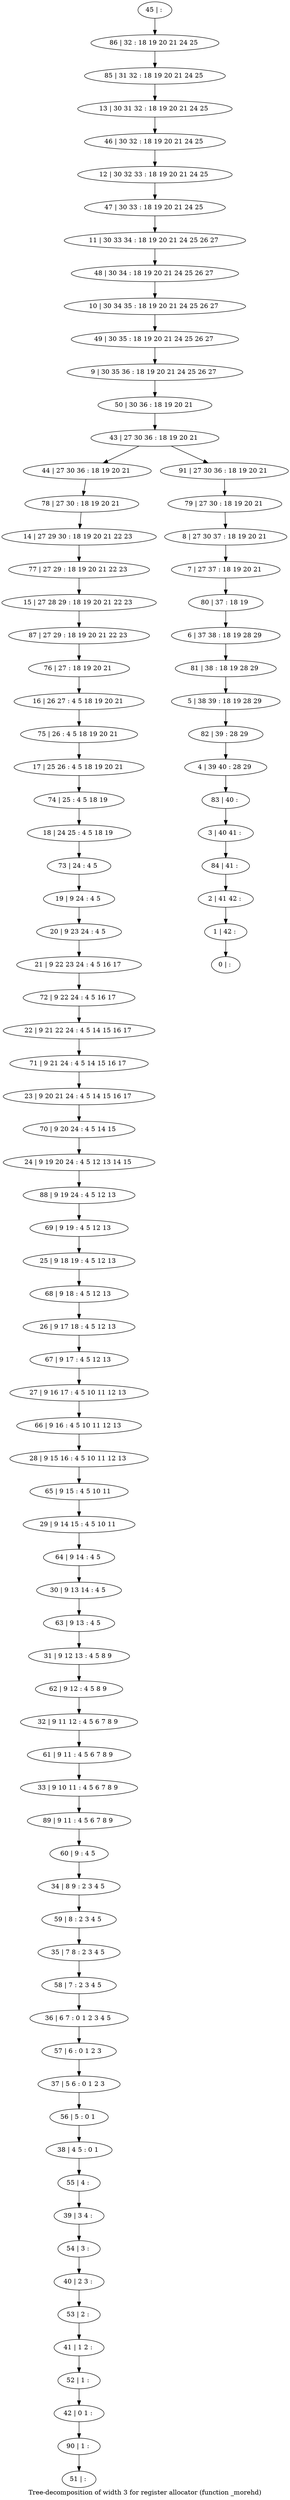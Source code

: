 digraph G {
graph [label="Tree-decomposition of width 3 for register allocator (function _morehd)"]
0[label="0 | : "];
1[label="1 | 42 : "];
2[label="2 | 41 42 : "];
3[label="3 | 40 41 : "];
4[label="4 | 39 40 : 28 29 "];
5[label="5 | 38 39 : 18 19 28 29 "];
6[label="6 | 37 38 : 18 19 28 29 "];
7[label="7 | 27 37 : 18 19 20 21 "];
8[label="8 | 27 30 37 : 18 19 20 21 "];
9[label="9 | 30 35 36 : 18 19 20 21 24 25 26 27 "];
10[label="10 | 30 34 35 : 18 19 20 21 24 25 26 27 "];
11[label="11 | 30 33 34 : 18 19 20 21 24 25 26 27 "];
12[label="12 | 30 32 33 : 18 19 20 21 24 25 "];
13[label="13 | 30 31 32 : 18 19 20 21 24 25 "];
14[label="14 | 27 29 30 : 18 19 20 21 22 23 "];
15[label="15 | 27 28 29 : 18 19 20 21 22 23 "];
16[label="16 | 26 27 : 4 5 18 19 20 21 "];
17[label="17 | 25 26 : 4 5 18 19 20 21 "];
18[label="18 | 24 25 : 4 5 18 19 "];
19[label="19 | 9 24 : 4 5 "];
20[label="20 | 9 23 24 : 4 5 "];
21[label="21 | 9 22 23 24 : 4 5 16 17 "];
22[label="22 | 9 21 22 24 : 4 5 14 15 16 17 "];
23[label="23 | 9 20 21 24 : 4 5 14 15 16 17 "];
24[label="24 | 9 19 20 24 : 4 5 12 13 14 15 "];
25[label="25 | 9 18 19 : 4 5 12 13 "];
26[label="26 | 9 17 18 : 4 5 12 13 "];
27[label="27 | 9 16 17 : 4 5 10 11 12 13 "];
28[label="28 | 9 15 16 : 4 5 10 11 12 13 "];
29[label="29 | 9 14 15 : 4 5 10 11 "];
30[label="30 | 9 13 14 : 4 5 "];
31[label="31 | 9 12 13 : 4 5 8 9 "];
32[label="32 | 9 11 12 : 4 5 6 7 8 9 "];
33[label="33 | 9 10 11 : 4 5 6 7 8 9 "];
34[label="34 | 8 9 : 2 3 4 5 "];
35[label="35 | 7 8 : 2 3 4 5 "];
36[label="36 | 6 7 : 0 1 2 3 4 5 "];
37[label="37 | 5 6 : 0 1 2 3 "];
38[label="38 | 4 5 : 0 1 "];
39[label="39 | 3 4 : "];
40[label="40 | 2 3 : "];
41[label="41 | 1 2 : "];
42[label="42 | 0 1 : "];
43[label="43 | 27 30 36 : 18 19 20 21 "];
44[label="44 | 27 30 36 : 18 19 20 21 "];
45[label="45 | : "];
46[label="46 | 30 32 : 18 19 20 21 24 25 "];
47[label="47 | 30 33 : 18 19 20 21 24 25 "];
48[label="48 | 30 34 : 18 19 20 21 24 25 26 27 "];
49[label="49 | 30 35 : 18 19 20 21 24 25 26 27 "];
50[label="50 | 30 36 : 18 19 20 21 "];
51[label="51 | : "];
52[label="52 | 1 : "];
53[label="53 | 2 : "];
54[label="54 | 3 : "];
55[label="55 | 4 : "];
56[label="56 | 5 : 0 1 "];
57[label="57 | 6 : 0 1 2 3 "];
58[label="58 | 7 : 2 3 4 5 "];
59[label="59 | 8 : 2 3 4 5 "];
60[label="60 | 9 : 4 5 "];
61[label="61 | 9 11 : 4 5 6 7 8 9 "];
62[label="62 | 9 12 : 4 5 8 9 "];
63[label="63 | 9 13 : 4 5 "];
64[label="64 | 9 14 : 4 5 "];
65[label="65 | 9 15 : 4 5 10 11 "];
66[label="66 | 9 16 : 4 5 10 11 12 13 "];
67[label="67 | 9 17 : 4 5 12 13 "];
68[label="68 | 9 18 : 4 5 12 13 "];
69[label="69 | 9 19 : 4 5 12 13 "];
70[label="70 | 9 20 24 : 4 5 14 15 "];
71[label="71 | 9 21 24 : 4 5 14 15 16 17 "];
72[label="72 | 9 22 24 : 4 5 16 17 "];
73[label="73 | 24 : 4 5 "];
74[label="74 | 25 : 4 5 18 19 "];
75[label="75 | 26 : 4 5 18 19 20 21 "];
76[label="76 | 27 : 18 19 20 21 "];
77[label="77 | 27 29 : 18 19 20 21 22 23 "];
78[label="78 | 27 30 : 18 19 20 21 "];
79[label="79 | 27 30 : 18 19 20 21 "];
80[label="80 | 37 : 18 19 "];
81[label="81 | 38 : 18 19 28 29 "];
82[label="82 | 39 : 28 29 "];
83[label="83 | 40 : "];
84[label="84 | 41 : "];
85[label="85 | 31 32 : 18 19 20 21 24 25 "];
86[label="86 | 32 : 18 19 20 21 24 25 "];
87[label="87 | 27 29 : 18 19 20 21 22 23 "];
88[label="88 | 9 19 24 : 4 5 12 13 "];
89[label="89 | 9 11 : 4 5 6 7 8 9 "];
90[label="90 | 1 : "];
91[label="91 | 27 30 36 : 18 19 20 21 "];
19->20 ;
20->21 ;
52->42 ;
41->52 ;
53->41 ;
40->53 ;
54->40 ;
39->54 ;
55->39 ;
38->55 ;
56->38 ;
37->56 ;
57->37 ;
36->57 ;
58->36 ;
35->58 ;
59->35 ;
34->59 ;
60->34 ;
61->33 ;
32->61 ;
62->32 ;
31->62 ;
63->31 ;
30->63 ;
64->30 ;
29->64 ;
65->29 ;
28->65 ;
66->28 ;
27->66 ;
67->27 ;
26->67 ;
68->26 ;
25->68 ;
69->25 ;
70->24 ;
23->70 ;
71->23 ;
22->71 ;
72->22 ;
21->72 ;
73->19 ;
18->73 ;
74->18 ;
17->74 ;
75->17 ;
16->75 ;
76->16 ;
77->15 ;
14->77 ;
78->14 ;
44->78 ;
87->76 ;
15->87 ;
88->69 ;
24->88 ;
89->60 ;
33->89 ;
90->51 ;
42->90 ;
45->86 ;
86->85 ;
85->13 ;
13->46 ;
46->12 ;
12->47 ;
47->11 ;
11->48 ;
48->10 ;
10->49 ;
49->9 ;
9->50 ;
50->43 ;
79->8 ;
8->7 ;
7->80 ;
80->6 ;
6->81 ;
81->5 ;
5->82 ;
82->4 ;
4->83 ;
83->3 ;
3->84 ;
84->2 ;
2->1 ;
1->0 ;
91->79 ;
43->44 ;
43->91 ;
}
